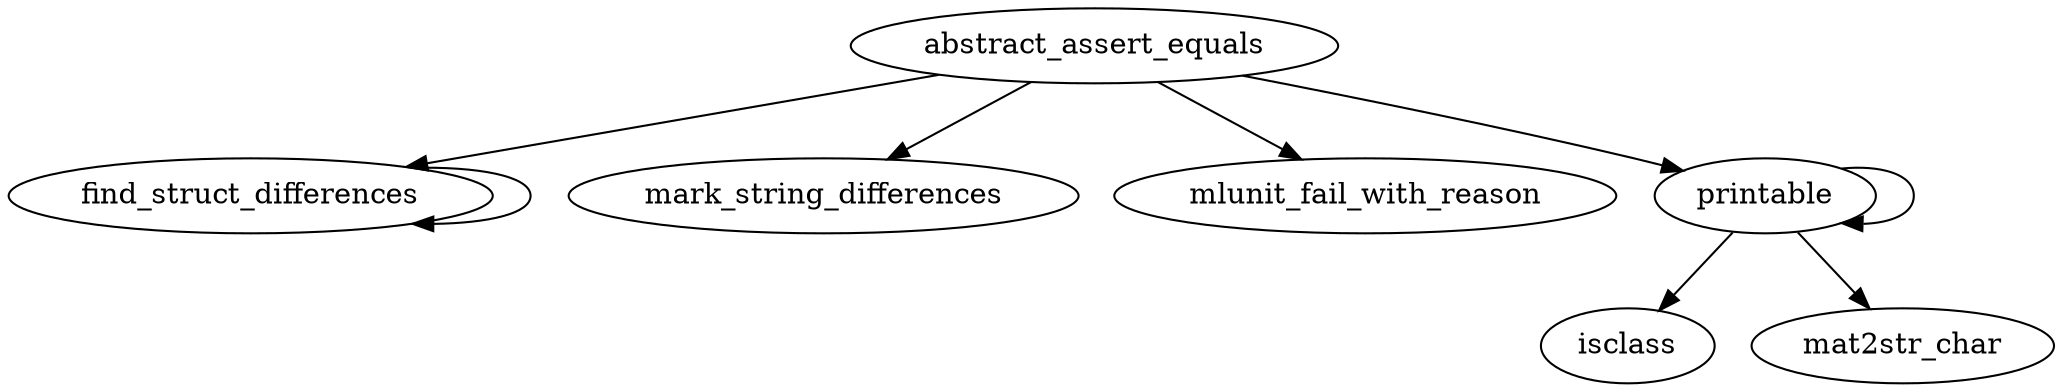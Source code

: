 /* Created by mdot for Matlab */
digraph m2html {
  abstract_assert_equals -> find_struct_differences;
  abstract_assert_equals -> mark_string_differences;
  abstract_assert_equals -> mlunit_fail_with_reason;
  abstract_assert_equals -> printable;
  find_struct_differences -> find_struct_differences;
  printable -> isclass;
  printable -> mat2str_char;
  printable -> printable;

  abstract_assert_equals [URL="abstract_assert_equals.html"];
  find_struct_differences [URL="find_struct_differences.html"];
  isclass [URL="isclass.html"];
  mark_string_differences [URL="mark_string_differences.html"];
  mat2str_char [URL="mat2str_char.html"];
  mlunit_fail_with_reason [URL="mlunit_fail_with_reason.html"];
  printable [URL="printable.html"];
}